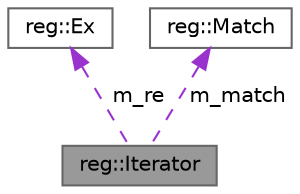 digraph "reg::Iterator"
{
 // INTERACTIVE_SVG=YES
 // LATEX_PDF_SIZE
  bgcolor="transparent";
  edge [fontname=Helvetica,fontsize=10,labelfontname=Helvetica,labelfontsize=10];
  node [fontname=Helvetica,fontsize=10,shape=box,height=0.2,width=0.4];
  Node1 [label="reg::Iterator",height=0.2,width=0.4,color="gray40", fillcolor="grey60", style="filled", fontcolor="black",tooltip="Iterator class to iterator through matches."];
  Node2 -> Node1 [dir="back",color="darkorchid3",style="dashed",label=" m_re" ];
  Node2 [label="reg::Ex",height=0.2,width=0.4,color="gray40", fillcolor="white", style="filled",URL="$d2/dd8/classreg_1_1_ex.html",tooltip="Class representing a regular expression."];
  Node3 -> Node1 [dir="back",color="darkorchid3",style="dashed",label=" m_match" ];
  Node3 [label="reg::Match",height=0.2,width=0.4,color="gray40", fillcolor="white", style="filled",URL="$d2/ddf/classreg_1_1_match.html",tooltip="Object representing the matching results."];
}
